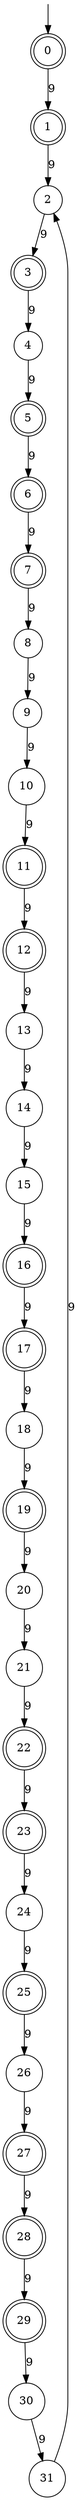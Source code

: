 digraph g {

	s0 [shape="doublecircle" label="0"];
	s1 [shape="doublecircle" label="1"];
	s2 [shape="circle" label="2"];
	s3 [shape="doublecircle" label="3"];
	s4 [shape="circle" label="4"];
	s5 [shape="doublecircle" label="5"];
	s6 [shape="doublecircle" label="6"];
	s7 [shape="doublecircle" label="7"];
	s8 [shape="circle" label="8"];
	s9 [shape="circle" label="9"];
	s10 [shape="circle" label="10"];
	s11 [shape="doublecircle" label="11"];
	s12 [shape="doublecircle" label="12"];
	s13 [shape="circle" label="13"];
	s14 [shape="circle" label="14"];
	s15 [shape="circle" label="15"];
	s16 [shape="doublecircle" label="16"];
	s17 [shape="doublecircle" label="17"];
	s18 [shape="circle" label="18"];
	s19 [shape="doublecircle" label="19"];
	s20 [shape="circle" label="20"];
	s21 [shape="circle" label="21"];
	s22 [shape="doublecircle" label="22"];
	s23 [shape="doublecircle" label="23"];
	s24 [shape="circle" label="24"];
	s25 [shape="doublecircle" label="25"];
	s26 [shape="circle" label="26"];
	s27 [shape="doublecircle" label="27"];
	s28 [shape="doublecircle" label="28"];
	s29 [shape="doublecircle" label="29"];
	s30 [shape="circle" label="30"];
	s31 [shape="circle" label="31"];
	s0 -> s1 [label="9"];
	s1 -> s2 [label="9"];
	s2 -> s3 [label="9"];
	s3 -> s4 [label="9"];
	s4 -> s5 [label="9"];
	s5 -> s6 [label="9"];
	s6 -> s7 [label="9"];
	s7 -> s8 [label="9"];
	s8 -> s9 [label="9"];
	s9 -> s10 [label="9"];
	s10 -> s11 [label="9"];
	s11 -> s12 [label="9"];
	s12 -> s13 [label="9"];
	s13 -> s14 [label="9"];
	s14 -> s15 [label="9"];
	s15 -> s16 [label="9"];
	s16 -> s17 [label="9"];
	s17 -> s18 [label="9"];
	s18 -> s19 [label="9"];
	s19 -> s20 [label="9"];
	s20 -> s21 [label="9"];
	s21 -> s22 [label="9"];
	s22 -> s23 [label="9"];
	s23 -> s24 [label="9"];
	s24 -> s25 [label="9"];
	s25 -> s26 [label="9"];
	s26 -> s27 [label="9"];
	s27 -> s28 [label="9"];
	s28 -> s29 [label="9"];
	s29 -> s30 [label="9"];
	s30 -> s31 [label="9"];
	s31 -> s2 [label="9"];

__start0 [label="" shape="none" width="0" height="0"];
__start0 -> s0;

}
